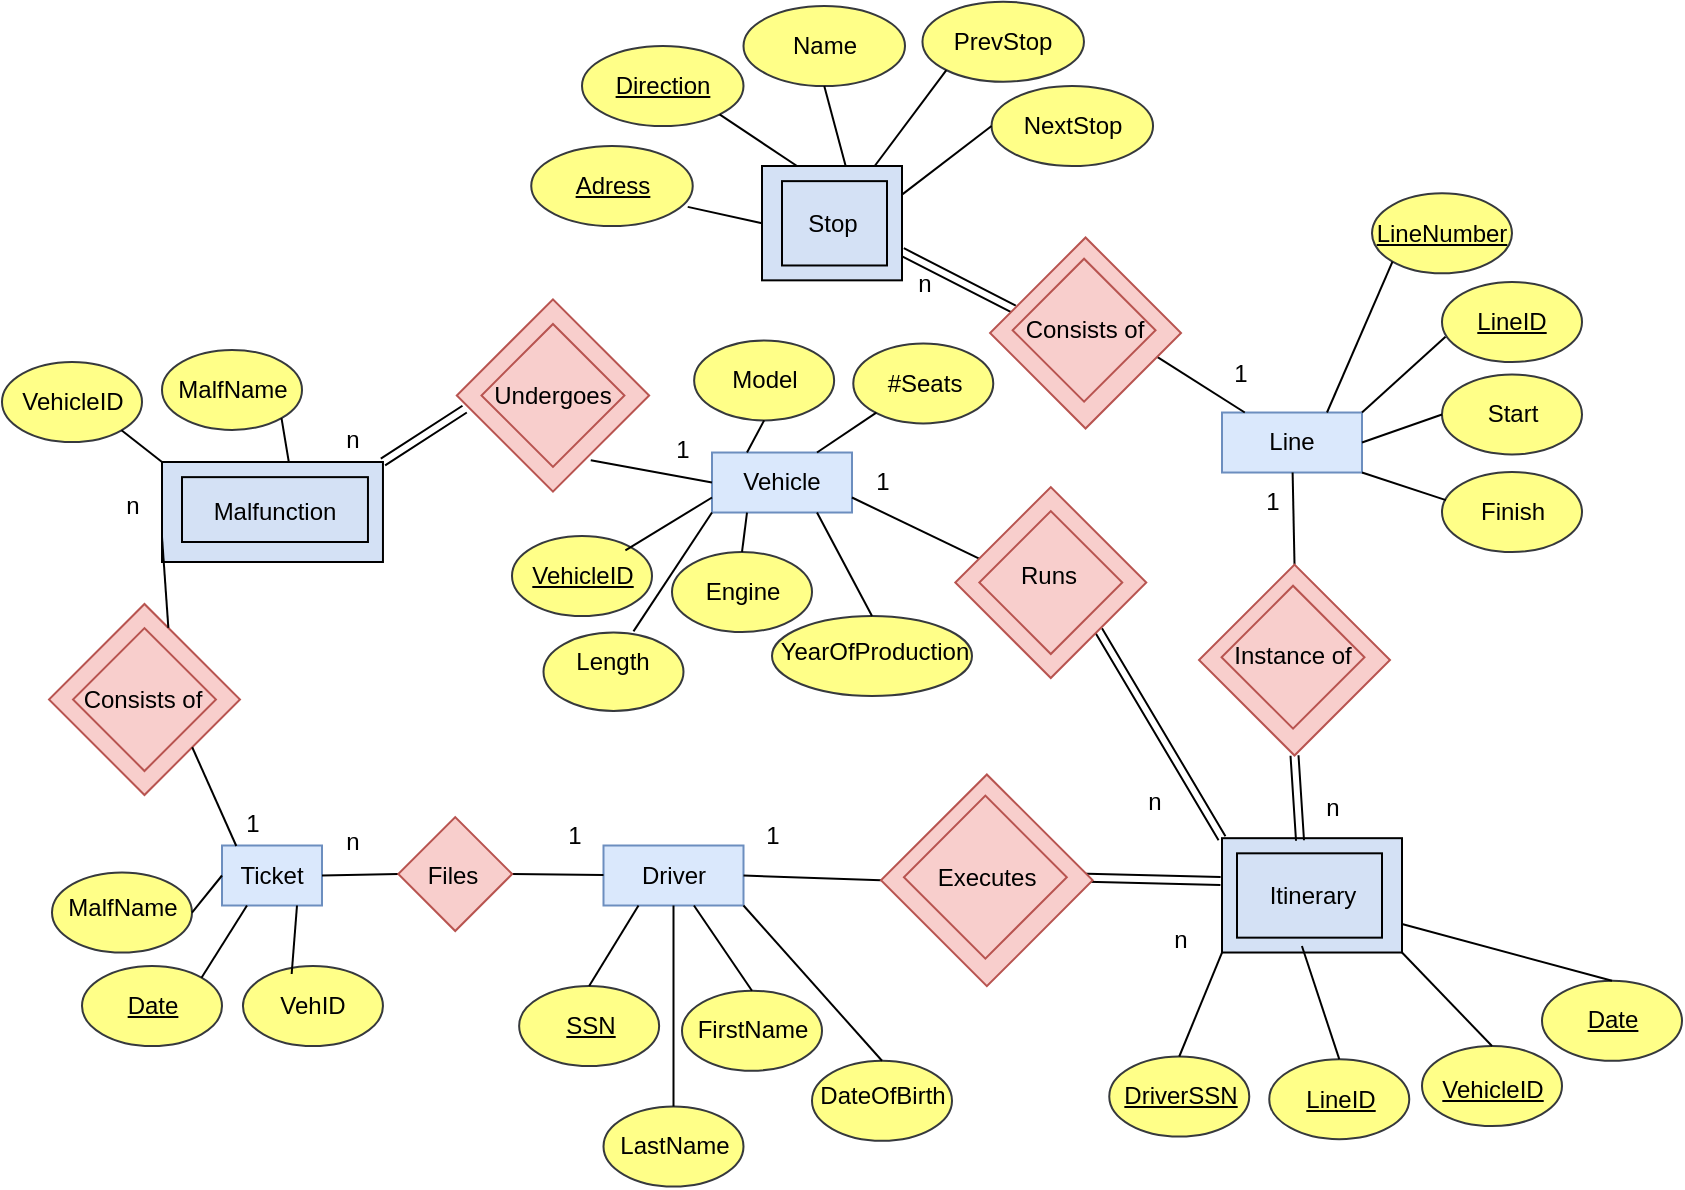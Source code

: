 <mxfile version="20.5.1" type="github">
  <diagram name="Page-1" id="74e2e168-ea6b-b213-b513-2b3c1d86103e">
    <mxGraphModel dx="1093" dy="521" grid="1" gridSize="10" guides="1" tooltips="1" connect="1" arrows="1" fold="1" page="1" pageScale="1" pageWidth="1600" pageHeight="1200" background="#ffffff" math="0" shadow="0">
      <root>
        <mxCell id="0" />
        <mxCell id="1" parent="0" />
        <mxCell id="0TpY3zneYbciwW2qCHmm-88" value="" style="rounded=0;whiteSpace=wrap;html=1;fillColor=#D4E1F5;" vertex="1" parent="1">
          <mxGeometry x="900" y="516.09" width="90" height="57.17" as="geometry" />
        </mxCell>
        <mxCell id="RQqygvgA-cGsSz0pc4jh-1" value="&lt;div&gt;Vehicle&lt;/div&gt;" style="rounded=0;whiteSpace=wrap;html=1;fillColor=#dae8fc;strokeColor=#6c8ebf;" parent="1" vertex="1">
          <mxGeometry x="645" y="323.26" width="70" height="30" as="geometry" />
        </mxCell>
        <mxCell id="RQqygvgA-cGsSz0pc4jh-5" value="&lt;div&gt;Driver&lt;/div&gt;" style="rounded=0;whiteSpace=wrap;html=1;fillColor=#dae8fc;strokeColor=#6c8ebf;" parent="1" vertex="1">
          <mxGeometry x="590.75" y="519.75" width="70" height="30" as="geometry" />
        </mxCell>
        <mxCell id="RQqygvgA-cGsSz0pc4jh-11" value="&lt;div&gt;Line&lt;/div&gt;" style="rounded=0;whiteSpace=wrap;html=1;fillColor=#dae8fc;strokeColor=#6c8ebf;" parent="1" vertex="1">
          <mxGeometry x="900" y="303.26" width="70" height="30" as="geometry" />
        </mxCell>
        <mxCell id="RQqygvgA-cGsSz0pc4jh-14" value="&lt;div&gt;Ticket&lt;/div&gt;" style="rounded=0;whiteSpace=wrap;html=1;fillColor=#dae8fc;strokeColor=#6c8ebf;" parent="1" vertex="1">
          <mxGeometry x="400" y="519.75" width="50" height="30" as="geometry" />
        </mxCell>
        <mxCell id="0TpY3zneYbciwW2qCHmm-1" value="" style="endArrow=none;html=1;rounded=0;exitX=0;exitY=0;exitDx=0;exitDy=0;" edge="1" parent="1" source="0TpY3zneYbciwW2qCHmm-132" target="RQqygvgA-cGsSz0pc4jh-11">
          <mxGeometry width="50" height="50" relative="1" as="geometry">
            <mxPoint x="938" y="373.26" as="sourcePoint" />
            <mxPoint x="944.545" y="483.26" as="targetPoint" />
          </mxGeometry>
        </mxCell>
        <mxCell id="0TpY3zneYbciwW2qCHmm-2" value="" style="shape=link;html=1;rounded=0;entryX=1;entryY=1;entryDx=0;entryDy=0;width=-4;exitX=-0.033;exitY=1.039;exitDx=0;exitDy=0;exitPerimeter=0;" edge="1" parent="1" source="0TpY3zneYbciwW2qCHmm-4" target="0TpY3zneYbciwW2qCHmm-132">
          <mxGeometry width="100" relative="1" as="geometry">
            <mxPoint x="938" y="513.26" as="sourcePoint" />
            <mxPoint x="938.16" y="470.923" as="targetPoint" />
          </mxGeometry>
        </mxCell>
        <mxCell id="0TpY3zneYbciwW2qCHmm-3" value="1" style="text;html=1;align=center;verticalAlign=middle;resizable=0;points=[];autosize=1;strokeColor=none;fillColor=none;" vertex="1" parent="1">
          <mxGeometry x="910" y="333.26" width="30" height="30" as="geometry" />
        </mxCell>
        <mxCell id="0TpY3zneYbciwW2qCHmm-4" value="n" style="text;html=1;align=center;verticalAlign=middle;resizable=0;points=[];autosize=1;strokeColor=none;fillColor=none;" vertex="1" parent="1">
          <mxGeometry x="940" y="486.09" width="30" height="30" as="geometry" />
        </mxCell>
        <mxCell id="0TpY3zneYbciwW2qCHmm-10" value="" style="endArrow=none;html=1;rounded=0;exitX=1;exitY=0.5;exitDx=0;exitDy=0;entryX=0;entryY=1;entryDx=0;entryDy=0;" edge="1" parent="1" source="RQqygvgA-cGsSz0pc4jh-5" target="0TpY3zneYbciwW2qCHmm-86">
          <mxGeometry width="50" height="50" relative="1" as="geometry">
            <mxPoint x="850" y="403.26" as="sourcePoint" />
            <mxPoint x="705.407" y="538.49" as="targetPoint" />
          </mxGeometry>
        </mxCell>
        <mxCell id="0TpY3zneYbciwW2qCHmm-11" value="" style="shape=link;html=1;rounded=0;exitX=1;exitY=0;exitDx=0;exitDy=0;entryX=-0.008;entryY=0.374;entryDx=0;entryDy=0;entryPerimeter=0;" edge="1" parent="1" source="0TpY3zneYbciwW2qCHmm-85" target="0TpY3zneYbciwW2qCHmm-88">
          <mxGeometry width="100" relative="1" as="geometry">
            <mxPoint x="805.873" y="538.83" as="sourcePoint" />
            <mxPoint x="892.624" y="537.895" as="targetPoint" />
          </mxGeometry>
        </mxCell>
        <mxCell id="0TpY3zneYbciwW2qCHmm-12" value="1" style="text;html=1;align=center;verticalAlign=middle;resizable=0;points=[];autosize=1;strokeColor=none;fillColor=none;" vertex="1" parent="1">
          <mxGeometry x="660" y="499.75" width="30" height="30" as="geometry" />
        </mxCell>
        <mxCell id="0TpY3zneYbciwW2qCHmm-13" value="n" style="text;html=1;align=center;verticalAlign=middle;resizable=0;points=[];autosize=1;strokeColor=none;fillColor=none;" vertex="1" parent="1">
          <mxGeometry x="863.63" y="552.12" width="30" height="30" as="geometry" />
        </mxCell>
        <mxCell id="0TpY3zneYbciwW2qCHmm-15" value="" style="endArrow=none;html=1;rounded=0;entryX=1;entryY=0.75;entryDx=0;entryDy=0;exitX=0;exitY=0.75;exitDx=0;exitDy=0;" edge="1" parent="1" source="0TpY3zneYbciwW2qCHmm-135" target="RQqygvgA-cGsSz0pc4jh-1">
          <mxGeometry width="50" height="50" relative="1" as="geometry">
            <mxPoint x="770.439" y="383.459" as="sourcePoint" />
            <mxPoint x="934.545" y="483.26" as="targetPoint" />
          </mxGeometry>
        </mxCell>
        <mxCell id="0TpY3zneYbciwW2qCHmm-16" value="" style="shape=link;html=1;rounded=0;exitX=1;exitY=0.5;exitDx=0;exitDy=0;entryX=0;entryY=0;entryDx=0;entryDy=0;" edge="1" parent="1" source="0TpY3zneYbciwW2qCHmm-135" target="0TpY3zneYbciwW2qCHmm-88">
          <mxGeometry width="100" relative="1" as="geometry">
            <mxPoint x="833.357" y="421.345" as="sourcePoint" />
            <mxPoint x="894.36" y="514.41" as="targetPoint" />
          </mxGeometry>
        </mxCell>
        <mxCell id="0TpY3zneYbciwW2qCHmm-18" value="1" style="text;html=1;align=center;verticalAlign=middle;resizable=0;points=[];autosize=1;strokeColor=none;fillColor=none;" vertex="1" parent="1">
          <mxGeometry x="715" y="323.26" width="30" height="30" as="geometry" />
        </mxCell>
        <mxCell id="0TpY3zneYbciwW2qCHmm-19" value="n" style="text;html=1;align=center;verticalAlign=middle;resizable=0;points=[];autosize=1;strokeColor=none;fillColor=none;" vertex="1" parent="1">
          <mxGeometry x="851.27" y="483.26" width="30" height="30" as="geometry" />
        </mxCell>
        <mxCell id="0TpY3zneYbciwW2qCHmm-38" value="" style="endArrow=none;html=1;rounded=0;exitX=1;exitY=0.25;exitDx=0;exitDy=0;" edge="1" parent="1" source="0TpY3zneYbciwW2qCHmm-138" target="RQqygvgA-cGsSz0pc4jh-11">
          <mxGeometry width="50" height="50" relative="1" as="geometry">
            <mxPoint x="883.99" y="279.63" as="sourcePoint" />
            <mxPoint x="934.545" y="403.26" as="targetPoint" />
          </mxGeometry>
        </mxCell>
        <mxCell id="0TpY3zneYbciwW2qCHmm-39" value="" style="shape=link;html=1;rounded=0;exitX=1;exitY=0.75;exitDx=0;exitDy=0;entryX=0;entryY=0.75;entryDx=0;entryDy=0;" edge="1" parent="1" source="0TpY3zneYbciwW2qCHmm-100" target="0TpY3zneYbciwW2qCHmm-138">
          <mxGeometry width="100" relative="1" as="geometry">
            <mxPoint x="760" y="234.163" as="sourcePoint" />
            <mxPoint x="803.99" y="246.63" as="targetPoint" />
          </mxGeometry>
        </mxCell>
        <mxCell id="0TpY3zneYbciwW2qCHmm-47" value="" style="endArrow=none;html=1;rounded=0;exitX=0;exitY=0.5;exitDx=0;exitDy=0;entryX=1.033;entryY=0.64;entryDx=0;entryDy=0;entryPerimeter=0;" edge="1" parent="1" source="RQqygvgA-cGsSz0pc4jh-1" target="0TpY3zneYbciwW2qCHmm-143">
          <mxGeometry width="50" height="50" relative="1" as="geometry">
            <mxPoint x="810" y="353.26" as="sourcePoint" />
            <mxPoint x="608.943" y="311.573" as="targetPoint" />
          </mxGeometry>
        </mxCell>
        <mxCell id="0TpY3zneYbciwW2qCHmm-48" value="1" style="text;html=1;align=center;verticalAlign=middle;resizable=0;points=[];autosize=1;strokeColor=none;fillColor=none;" vertex="1" parent="1">
          <mxGeometry x="615" y="307.2" width="30" height="30" as="geometry" />
        </mxCell>
        <mxCell id="0TpY3zneYbciwW2qCHmm-49" value="" style="shape=link;html=1;rounded=0;exitX=1;exitY=0;exitDx=0;exitDy=0;entryX=-0.052;entryY=0.728;entryDx=0;entryDy=0;entryPerimeter=0;" edge="1" parent="1" source="0TpY3zneYbciwW2qCHmm-91" target="0TpY3zneYbciwW2qCHmm-146">
          <mxGeometry width="100" relative="1" as="geometry">
            <mxPoint x="516.975" y="371.281" as="sourcePoint" />
            <mxPoint x="557.999" y="318.286" as="targetPoint" />
          </mxGeometry>
        </mxCell>
        <mxCell id="0TpY3zneYbciwW2qCHmm-50" value="n" style="text;html=1;align=center;verticalAlign=middle;resizable=0;points=[];autosize=1;strokeColor=none;fillColor=none;" vertex="1" parent="1">
          <mxGeometry x="450.48" y="301.94" width="30" height="30" as="geometry" />
        </mxCell>
        <mxCell id="0TpY3zneYbciwW2qCHmm-51" value="n" style="text;html=1;align=center;verticalAlign=middle;resizable=0;points=[];autosize=1;strokeColor=none;fillColor=none;" vertex="1" parent="1">
          <mxGeometry x="735.64" y="223.65" width="30" height="30" as="geometry" />
        </mxCell>
        <mxCell id="0TpY3zneYbciwW2qCHmm-54" value="1" style="text;html=1;align=center;verticalAlign=middle;resizable=0;points=[];autosize=1;strokeColor=none;fillColor=none;" vertex="1" parent="1">
          <mxGeometry x="893.63" y="268.72" width="30" height="30" as="geometry" />
        </mxCell>
        <mxCell id="0TpY3zneYbciwW2qCHmm-59" value="" style="endArrow=none;html=1;rounded=0;exitX=1;exitY=0;exitDx=0;exitDy=0;" edge="1" parent="1" source="0TpY3zneYbciwW2qCHmm-83" target="RQqygvgA-cGsSz0pc4jh-5">
          <mxGeometry width="50" height="50" relative="1" as="geometry">
            <mxPoint x="543" y="532.26" as="sourcePoint" />
            <mxPoint x="794.545" y="503.26" as="targetPoint" />
          </mxGeometry>
        </mxCell>
        <mxCell id="0TpY3zneYbciwW2qCHmm-60" value="" style="endArrow=none;html=1;rounded=0;exitX=1;exitY=0.5;exitDx=0;exitDy=0;entryX=0;entryY=1;entryDx=0;entryDy=0;" edge="1" parent="1" source="RQqygvgA-cGsSz0pc4jh-14" target="0TpY3zneYbciwW2qCHmm-83">
          <mxGeometry width="50" height="50" relative="1" as="geometry">
            <mxPoint x="500" y="593.26" as="sourcePoint" />
            <mxPoint x="500.455" y="539.706" as="targetPoint" />
          </mxGeometry>
        </mxCell>
        <mxCell id="0TpY3zneYbciwW2qCHmm-61" value="1" style="text;html=1;align=center;verticalAlign=middle;resizable=0;points=[];autosize=1;strokeColor=none;fillColor=none;" vertex="1" parent="1">
          <mxGeometry x="560.75" y="499.75" width="30" height="30" as="geometry" />
        </mxCell>
        <mxCell id="0TpY3zneYbciwW2qCHmm-62" value="n" style="text;html=1;align=center;verticalAlign=middle;resizable=0;points=[];autosize=1;strokeColor=none;fillColor=none;" vertex="1" parent="1">
          <mxGeometry x="450.0" y="503.26" width="30" height="30" as="geometry" />
        </mxCell>
        <mxCell id="0TpY3zneYbciwW2qCHmm-83" value="" style="whiteSpace=wrap;html=1;aspect=fixed;fillColor=#f8cecc;rotation=45;strokeColor=#b85450;" vertex="1" parent="1">
          <mxGeometry x="496.49" y="513.92" width="40.25" height="40.25" as="geometry" />
        </mxCell>
        <mxCell id="0TpY3zneYbciwW2qCHmm-58" value="Files" style="text;html=1;align=center;verticalAlign=middle;resizable=0;points=[];autosize=1;strokeColor=none;fillColor=none;" vertex="1" parent="1">
          <mxGeometry x="490.22" y="519.75" width="50" height="30" as="geometry" />
        </mxCell>
        <mxCell id="0TpY3zneYbciwW2qCHmm-86" value="" style="whiteSpace=wrap;html=1;aspect=fixed;rotation=45;fillColor=#f8cecc;strokeColor=#b85450;" vertex="1" parent="1">
          <mxGeometry x="745.0" y="499.75" width="74.85" height="74.85" as="geometry" />
        </mxCell>
        <mxCell id="0TpY3zneYbciwW2qCHmm-85" value="" style="whiteSpace=wrap;html=1;aspect=fixed;fillColor=#f8cecc;rotation=45;strokeColor=#b85450;" vertex="1" parent="1">
          <mxGeometry x="752.89" y="506.78" width="57.59" height="57.59" as="geometry" />
        </mxCell>
        <mxCell id="0TpY3zneYbciwW2qCHmm-87" value="" style="rounded=0;whiteSpace=wrap;html=1;fillColor=#D4E1F5;" vertex="1" parent="1">
          <mxGeometry x="907.5" y="523.66" width="72.5" height="42.17" as="geometry" />
        </mxCell>
        <mxCell id="0TpY3zneYbciwW2qCHmm-90" value="Itinerary" style="text;html=1;align=center;verticalAlign=middle;resizable=0;points=[];autosize=1;strokeColor=none;fillColor=none;" vertex="1" parent="1">
          <mxGeometry x="915" y="529.68" width="60" height="30" as="geometry" />
        </mxCell>
        <mxCell id="0TpY3zneYbciwW2qCHmm-91" value="" style="rounded=0;whiteSpace=wrap;html=1;fillColor=#D4E1F5;" vertex="1" parent="1">
          <mxGeometry x="370" y="328" width="110.48" height="50" as="geometry" />
        </mxCell>
        <mxCell id="0TpY3zneYbciwW2qCHmm-93" value="" style="rounded=0;whiteSpace=wrap;html=1;fillColor=#D4E1F5;" vertex="1" parent="1">
          <mxGeometry x="380" y="335.57" width="92.98" height="32.43" as="geometry" />
        </mxCell>
        <mxCell id="0TpY3zneYbciwW2qCHmm-95" value="Malfunction" style="text;html=1;align=center;verticalAlign=middle;resizable=0;points=[];autosize=1;strokeColor=none;fillColor=none;" vertex="1" parent="1">
          <mxGeometry x="386.49" y="338" width="80" height="30" as="geometry" />
        </mxCell>
        <mxCell id="0TpY3zneYbciwW2qCHmm-100" value="" style="rounded=0;whiteSpace=wrap;html=1;fillColor=#D4E1F5;" vertex="1" parent="1">
          <mxGeometry x="670" y="180" width="70" height="57.17" as="geometry" />
        </mxCell>
        <mxCell id="0TpY3zneYbciwW2qCHmm-101" value="" style="rounded=0;whiteSpace=wrap;html=1;fillColor=#D4E1F5;" vertex="1" parent="1">
          <mxGeometry x="680" y="187.57" width="52.5" height="42.17" as="geometry" />
        </mxCell>
        <mxCell id="0TpY3zneYbciwW2qCHmm-103" value="Stop" style="text;html=1;align=center;verticalAlign=middle;resizable=0;points=[];autosize=1;strokeColor=none;fillColor=none;" vertex="1" parent="1">
          <mxGeometry x="680" y="193.65" width="50" height="30" as="geometry" />
        </mxCell>
        <mxCell id="0TpY3zneYbciwW2qCHmm-105" value="Executes" style="text;html=1;align=center;verticalAlign=middle;resizable=0;points=[];autosize=1;strokeColor=none;fillColor=none;" vertex="1" parent="1">
          <mxGeometry x="747.42" y="520.57" width="70" height="30" as="geometry" />
        </mxCell>
        <mxCell id="0TpY3zneYbciwW2qCHmm-132" value="" style="whiteSpace=wrap;html=1;aspect=fixed;rotation=45;fillColor=#f8cecc;strokeColor=#b85450;" vertex="1" parent="1">
          <mxGeometry x="902.5" y="393.26" width="67.51" height="67.51" as="geometry" />
        </mxCell>
        <mxCell id="0TpY3zneYbciwW2qCHmm-133" value="" style="whiteSpace=wrap;html=1;aspect=fixed;fillColor=#f8cecc;rotation=45;strokeColor=#b85450;" vertex="1" parent="1">
          <mxGeometry x="910.25" y="400.35" width="50.53" height="50.53" as="geometry" />
        </mxCell>
        <mxCell id="0TpY3zneYbciwW2qCHmm-134" value="Instance of" style="text;html=1;align=center;verticalAlign=middle;resizable=0;points=[];autosize=1;strokeColor=none;fillColor=none;" vertex="1" parent="1">
          <mxGeometry x="895" y="410.43" width="80" height="30" as="geometry" />
        </mxCell>
        <mxCell id="0TpY3zneYbciwW2qCHmm-135" value="" style="whiteSpace=wrap;html=1;aspect=fixed;rotation=45;fillColor=#f8cecc;strokeColor=#b85450;" vertex="1" parent="1">
          <mxGeometry x="780.64" y="354.51" width="67.51" height="67.51" as="geometry" />
        </mxCell>
        <mxCell id="0TpY3zneYbciwW2qCHmm-136" value="" style="whiteSpace=wrap;html=1;aspect=fixed;fillColor=#f8cecc;rotation=45;strokeColor=#b85450;" vertex="1" parent="1">
          <mxGeometry x="789.13" y="363.0" width="50.53" height="50.53" as="geometry" />
        </mxCell>
        <mxCell id="0TpY3zneYbciwW2qCHmm-137" value="Runs" style="text;html=1;align=center;verticalAlign=middle;resizable=0;points=[];autosize=1;strokeColor=none;fillColor=none;" vertex="1" parent="1">
          <mxGeometry x="788.15" y="370.31" width="50" height="30" as="geometry" />
        </mxCell>
        <mxCell id="0TpY3zneYbciwW2qCHmm-138" value="" style="whiteSpace=wrap;html=1;aspect=fixed;rotation=45;fillColor=#f8cecc;strokeColor=#b85450;" vertex="1" parent="1">
          <mxGeometry x="798.02" y="229.74" width="67.51" height="67.51" as="geometry" />
        </mxCell>
        <mxCell id="0TpY3zneYbciwW2qCHmm-139" value="" style="whiteSpace=wrap;html=1;aspect=fixed;fillColor=#f8cecc;rotation=45;strokeColor=#b85450;" vertex="1" parent="1">
          <mxGeometry x="805.77" y="236.83" width="50.53" height="50.53" as="geometry" />
        </mxCell>
        <mxCell id="0TpY3zneYbciwW2qCHmm-142" value="Consists of" style="text;html=1;align=center;verticalAlign=middle;resizable=0;points=[];autosize=1;strokeColor=none;fillColor=none;" vertex="1" parent="1">
          <mxGeometry x="791.04" y="247.09" width="80" height="30" as="geometry" />
        </mxCell>
        <mxCell id="0TpY3zneYbciwW2qCHmm-143" value="" style="whiteSpace=wrap;html=1;aspect=fixed;rotation=45;fillColor=#f8cecc;strokeColor=#b85450;" vertex="1" parent="1">
          <mxGeometry x="531.49" y="260.73" width="67.99" height="67.99" as="geometry" />
        </mxCell>
        <mxCell id="0TpY3zneYbciwW2qCHmm-144" value="" style="whiteSpace=wrap;html=1;aspect=fixed;fillColor=#f8cecc;rotation=45;strokeColor=#b85450;" vertex="1" parent="1">
          <mxGeometry x="540.22" y="269.46" width="50.53" height="50.53" as="geometry" />
        </mxCell>
        <mxCell id="0TpY3zneYbciwW2qCHmm-146" value="Undergoes" style="text;html=1;align=center;verticalAlign=middle;resizable=0;points=[];autosize=1;strokeColor=none;fillColor=none;" vertex="1" parent="1">
          <mxGeometry x="525.48" y="279.73" width="80" height="30" as="geometry" />
        </mxCell>
        <mxCell id="0TpY3zneYbciwW2qCHmm-149" value="" style="ellipse;whiteSpace=wrap;html=1;fillColor=#ffff88;strokeColor=#36393d;" vertex="1" parent="1">
          <mxGeometry x="330" y="580" width="70" height="40" as="geometry" />
        </mxCell>
        <mxCell id="0TpY3zneYbciwW2qCHmm-150" value="&lt;u&gt;Date&lt;/u&gt;" style="text;html=1;align=center;verticalAlign=middle;resizable=0;points=[];autosize=1;strokeColor=none;fillColor=none;" vertex="1" parent="1">
          <mxGeometry x="340" y="585" width="50" height="30" as="geometry" />
        </mxCell>
        <mxCell id="0TpY3zneYbciwW2qCHmm-153" value="" style="endArrow=none;html=1;rounded=0;exitX=1;exitY=0;exitDx=0;exitDy=0;entryX=0.25;entryY=1;entryDx=0;entryDy=0;" edge="1" parent="1" source="0TpY3zneYbciwW2qCHmm-149" target="RQqygvgA-cGsSz0pc4jh-14">
          <mxGeometry width="50" height="50" relative="1" as="geometry">
            <mxPoint x="450" y="535.58" as="sourcePoint" />
            <mxPoint x="400" y="560" as="targetPoint" />
          </mxGeometry>
        </mxCell>
        <mxCell id="0TpY3zneYbciwW2qCHmm-154" value="" style="whiteSpace=wrap;html=1;aspect=fixed;rotation=45;fillColor=#f8cecc;strokeColor=#b85450;" vertex="1" parent="1">
          <mxGeometry x="327.49" y="413" width="67.51" height="67.51" as="geometry" />
        </mxCell>
        <mxCell id="0TpY3zneYbciwW2qCHmm-155" value="" style="whiteSpace=wrap;html=1;aspect=fixed;fillColor=#f8cecc;rotation=45;strokeColor=#b85450;" vertex="1" parent="1">
          <mxGeometry x="335.98" y="421.49" width="50.53" height="50.53" as="geometry" />
        </mxCell>
        <mxCell id="0TpY3zneYbciwW2qCHmm-156" value="Consists of" style="text;html=1;align=center;verticalAlign=middle;resizable=0;points=[];autosize=1;strokeColor=none;fillColor=none;" vertex="1" parent="1">
          <mxGeometry x="320" y="431.75" width="80" height="30" as="geometry" />
        </mxCell>
        <mxCell id="0TpY3zneYbciwW2qCHmm-158" value="" style="endArrow=none;html=1;rounded=0;entryX=0;entryY=0.75;entryDx=0;entryDy=0;exitX=0.25;exitY=0;exitDx=0;exitDy=0;" edge="1" parent="1" source="0TpY3zneYbciwW2qCHmm-154" target="0TpY3zneYbciwW2qCHmm-91">
          <mxGeometry width="50" height="50" relative="1" as="geometry">
            <mxPoint x="316.568" y="380.781" as="sourcePoint" />
            <mxPoint x="569.065" y="468.53" as="targetPoint" />
          </mxGeometry>
        </mxCell>
        <mxCell id="0TpY3zneYbciwW2qCHmm-159" value="" style="endArrow=none;html=1;rounded=0;exitX=1;exitY=0.5;exitDx=0;exitDy=0;entryX=0.143;entryY=0.008;entryDx=0;entryDy=0;entryPerimeter=0;" edge="1" parent="1" source="0TpY3zneYbciwW2qCHmm-154" target="RQqygvgA-cGsSz0pc4jh-14">
          <mxGeometry width="50" height="50" relative="1" as="geometry">
            <mxPoint x="510" y="440" as="sourcePoint" />
            <mxPoint x="604.545" y="520" as="targetPoint" />
          </mxGeometry>
        </mxCell>
        <mxCell id="0TpY3zneYbciwW2qCHmm-160" value="1" style="text;html=1;align=center;verticalAlign=middle;resizable=0;points=[];autosize=1;strokeColor=none;fillColor=none;" vertex="1" parent="1">
          <mxGeometry x="400" y="493.66" width="30" height="30" as="geometry" />
        </mxCell>
        <mxCell id="0TpY3zneYbciwW2qCHmm-161" value="n" style="text;html=1;align=center;verticalAlign=middle;resizable=0;points=[];autosize=1;strokeColor=none;fillColor=none;" vertex="1" parent="1">
          <mxGeometry x="340" y="335.09" width="30" height="30" as="geometry" />
        </mxCell>
        <mxCell id="0TpY3zneYbciwW2qCHmm-165" value="" style="ellipse;whiteSpace=wrap;html=1;fillColor=#ffff88;strokeColor=#36393d;" vertex="1" parent="1">
          <mxGeometry x="410.48" y="580" width="70" height="40" as="geometry" />
        </mxCell>
        <mxCell id="0TpY3zneYbciwW2qCHmm-166" value="VehID" style="text;html=1;align=center;verticalAlign=middle;resizable=0;points=[];autosize=1;strokeColor=none;fillColor=none;" vertex="1" parent="1">
          <mxGeometry x="420.48" y="585" width="50" height="30" as="geometry" />
        </mxCell>
        <mxCell id="0TpY3zneYbciwW2qCHmm-167" value="" style="endArrow=none;html=1;rounded=0;exitX=0.287;exitY=-0.033;exitDx=0;exitDy=0;entryX=0.75;entryY=1;entryDx=0;entryDy=0;exitPerimeter=0;" edge="1" parent="1" source="0TpY3zneYbciwW2qCHmm-166" target="RQqygvgA-cGsSz0pc4jh-14">
          <mxGeometry width="50" height="50" relative="1" as="geometry">
            <mxPoint x="560" y="557.3" as="sourcePoint" />
            <mxPoint x="460" y="571.47" as="targetPoint" />
          </mxGeometry>
        </mxCell>
        <mxCell id="0TpY3zneYbciwW2qCHmm-168" value="" style="ellipse;whiteSpace=wrap;html=1;fillColor=#ffff88;strokeColor=#36393d;" vertex="1" parent="1">
          <mxGeometry x="315" y="533.26" width="70" height="40" as="geometry" />
        </mxCell>
        <mxCell id="0TpY3zneYbciwW2qCHmm-170" value="" style="endArrow=none;html=1;rounded=0;entryX=0;entryY=0.5;entryDx=0;entryDy=0;startArrow=none;exitX=1;exitY=0.5;exitDx=0;exitDy=0;" edge="1" parent="1" source="0TpY3zneYbciwW2qCHmm-168" target="RQqygvgA-cGsSz0pc4jh-14">
          <mxGeometry width="50" height="50" relative="1" as="geometry">
            <mxPoint x="210" y="450" as="sourcePoint" />
            <mxPoint x="275" y="516.09" as="targetPoint" />
          </mxGeometry>
        </mxCell>
        <mxCell id="0TpY3zneYbciwW2qCHmm-174" value="" style="ellipse;whiteSpace=wrap;html=1;fillColor=#ffff88;strokeColor=#36393d;" vertex="1" parent="1">
          <mxGeometry x="290" y="278" width="70" height="40" as="geometry" />
        </mxCell>
        <mxCell id="0TpY3zneYbciwW2qCHmm-175" value="VehicleID" style="text;html=1;align=center;verticalAlign=middle;resizable=0;points=[];autosize=1;strokeColor=none;fillColor=none;" vertex="1" parent="1">
          <mxGeometry x="290" y="283" width="70" height="30" as="geometry" />
        </mxCell>
        <mxCell id="0TpY3zneYbciwW2qCHmm-176" value="" style="endArrow=none;html=1;rounded=0;entryX=0;entryY=0;entryDx=0;entryDy=0;exitX=1;exitY=1;exitDx=0;exitDy=0;" edge="1" parent="1" source="0TpY3zneYbciwW2qCHmm-174" target="0TpY3zneYbciwW2qCHmm-91">
          <mxGeometry width="50" height="50" relative="1" as="geometry">
            <mxPoint x="340" y="294.74" as="sourcePoint" />
            <mxPoint x="340" y="227.75" as="targetPoint" />
          </mxGeometry>
        </mxCell>
        <mxCell id="0TpY3zneYbciwW2qCHmm-177" value="" style="ellipse;whiteSpace=wrap;html=1;fillColor=#ffff88;strokeColor=#36393d;" vertex="1" parent="1">
          <mxGeometry x="370" y="271.94" width="70" height="40" as="geometry" />
        </mxCell>
        <mxCell id="0TpY3zneYbciwW2qCHmm-178" value="MalfName" style="text;html=1;align=center;verticalAlign=middle;resizable=0;points=[];autosize=1;strokeColor=none;fillColor=none;" vertex="1" parent="1">
          <mxGeometry x="365" y="276.94" width="80" height="30" as="geometry" />
        </mxCell>
        <mxCell id="0TpY3zneYbciwW2qCHmm-179" value="" style="endArrow=none;html=1;rounded=0;entryX=0.574;entryY=0.001;entryDx=0;entryDy=0;exitX=1;exitY=1;exitDx=0;exitDy=0;entryPerimeter=0;" edge="1" parent="1" source="0TpY3zneYbciwW2qCHmm-177" target="0TpY3zneYbciwW2qCHmm-91">
          <mxGeometry width="50" height="50" relative="1" as="geometry">
            <mxPoint x="420" y="288.68" as="sourcePoint" />
            <mxPoint x="450" y="321.94" as="targetPoint" />
          </mxGeometry>
        </mxCell>
        <mxCell id="0TpY3zneYbciwW2qCHmm-180" value="" style="ellipse;whiteSpace=wrap;html=1;fillColor=#ffff88;strokeColor=#36393d;" vertex="1" parent="1">
          <mxGeometry x="548.57" y="590" width="70" height="40" as="geometry" />
        </mxCell>
        <mxCell id="0TpY3zneYbciwW2qCHmm-181" value="&lt;u&gt;SSN&lt;/u&gt;" style="text;html=1;align=center;verticalAlign=middle;resizable=0;points=[];autosize=1;strokeColor=none;fillColor=none;" vertex="1" parent="1">
          <mxGeometry x="558.57" y="595" width="50" height="30" as="geometry" />
        </mxCell>
        <mxCell id="0TpY3zneYbciwW2qCHmm-182" value="" style="endArrow=none;html=1;rounded=0;entryX=0.25;entryY=1;entryDx=0;entryDy=0;exitX=0.5;exitY=0;exitDx=0;exitDy=0;" edge="1" parent="1" source="0TpY3zneYbciwW2qCHmm-180" target="RQqygvgA-cGsSz0pc4jh-5">
          <mxGeometry width="50" height="50" relative="1" as="geometry">
            <mxPoint x="584" y="570" as="sourcePoint" />
            <mxPoint x="628.57" y="640" as="targetPoint" />
          </mxGeometry>
        </mxCell>
        <mxCell id="0TpY3zneYbciwW2qCHmm-183" value="" style="ellipse;whiteSpace=wrap;html=1;fillColor=#ffff88;strokeColor=#36393d;" vertex="1" parent="1">
          <mxGeometry x="630" y="592.37" width="70" height="40" as="geometry" />
        </mxCell>
        <mxCell id="0TpY3zneYbciwW2qCHmm-184" value="FirstName" style="text;html=1;align=center;verticalAlign=middle;resizable=0;points=[];autosize=1;strokeColor=none;fillColor=none;" vertex="1" parent="1">
          <mxGeometry x="625" y="597.37" width="80" height="30" as="geometry" />
        </mxCell>
        <mxCell id="0TpY3zneYbciwW2qCHmm-185" value="" style="endArrow=none;html=1;rounded=0;exitX=0.5;exitY=0;exitDx=0;exitDy=0;" edge="1" parent="1" source="0TpY3zneYbciwW2qCHmm-183" target="RQqygvgA-cGsSz0pc4jh-5">
          <mxGeometry width="50" height="50" relative="1" as="geometry">
            <mxPoint x="665.43" y="572.37" as="sourcePoint" />
            <mxPoint x="689.68" y="552.12" as="targetPoint" />
          </mxGeometry>
        </mxCell>
        <mxCell id="0TpY3zneYbciwW2qCHmm-186" value="" style="ellipse;whiteSpace=wrap;html=1;fillColor=#ffff88;strokeColor=#36393d;" vertex="1" parent="1">
          <mxGeometry x="590.75" y="650.25" width="70" height="40" as="geometry" />
        </mxCell>
        <mxCell id="0TpY3zneYbciwW2qCHmm-187" value="LastName" style="text;html=1;align=center;verticalAlign=middle;resizable=0;points=[];autosize=1;strokeColor=none;fillColor=none;" vertex="1" parent="1">
          <mxGeometry x="585.75" y="655.25" width="80" height="30" as="geometry" />
        </mxCell>
        <mxCell id="0TpY3zneYbciwW2qCHmm-188" value="" style="endArrow=none;html=1;rounded=0;entryX=0.5;entryY=1;entryDx=0;entryDy=0;exitX=0.5;exitY=0;exitDx=0;exitDy=0;" edge="1" parent="1" source="0TpY3zneYbciwW2qCHmm-186" target="RQqygvgA-cGsSz0pc4jh-5">
          <mxGeometry width="50" height="50" relative="1" as="geometry">
            <mxPoint x="610.43" y="630.25" as="sourcePoint" />
            <mxPoint x="634.68" y="610.0" as="targetPoint" />
          </mxGeometry>
        </mxCell>
        <mxCell id="0TpY3zneYbciwW2qCHmm-190" value="" style="ellipse;whiteSpace=wrap;html=1;fillColor=#ffff88;strokeColor=#36393d;" vertex="1" parent="1">
          <mxGeometry x="695" y="627.37" width="70" height="40" as="geometry" />
        </mxCell>
        <mxCell id="0TpY3zneYbciwW2qCHmm-191" value="DateOfBirth" style="text;html=1;align=center;verticalAlign=middle;resizable=0;points=[];autosize=1;strokeColor=none;fillColor=none;" vertex="1" parent="1">
          <mxGeometry x="685" y="630" width="90" height="30" as="geometry" />
        </mxCell>
        <mxCell id="0TpY3zneYbciwW2qCHmm-192" value="" style="endArrow=none;html=1;rounded=0;entryX=1;entryY=1;entryDx=0;entryDy=0;exitX=0.5;exitY=0;exitDx=0;exitDy=0;" edge="1" parent="1" source="0TpY3zneYbciwW2qCHmm-190" target="RQqygvgA-cGsSz0pc4jh-5">
          <mxGeometry width="50" height="50" relative="1" as="geometry">
            <mxPoint x="715.43" y="640.25" as="sourcePoint" />
            <mxPoint x="739.68" y="620.0" as="targetPoint" />
          </mxGeometry>
        </mxCell>
        <mxCell id="0TpY3zneYbciwW2qCHmm-193" value="" style="ellipse;whiteSpace=wrap;html=1;fillColor=#ffff88;strokeColor=#36393d;" vertex="1" parent="1">
          <mxGeometry x="843.63" y="625.25" width="70" height="40" as="geometry" />
        </mxCell>
        <mxCell id="0TpY3zneYbciwW2qCHmm-194" value="&lt;u&gt;DriverSSN&lt;/u&gt;" style="text;html=1;align=center;verticalAlign=middle;resizable=0;points=[];autosize=1;strokeColor=none;fillColor=none;" vertex="1" parent="1">
          <mxGeometry x="838.63" y="630.25" width="80" height="30" as="geometry" />
        </mxCell>
        <mxCell id="0TpY3zneYbciwW2qCHmm-195" value="" style="endArrow=none;html=1;rounded=0;entryX=0;entryY=1;entryDx=0;entryDy=0;exitX=0.5;exitY=0;exitDx=0;exitDy=0;" edge="1" parent="1" source="0TpY3zneYbciwW2qCHmm-193" target="0TpY3zneYbciwW2qCHmm-88">
          <mxGeometry width="50" height="50" relative="1" as="geometry">
            <mxPoint x="879.06" y="605.25" as="sourcePoint" />
            <mxPoint x="903.31" y="585.0" as="targetPoint" />
          </mxGeometry>
        </mxCell>
        <mxCell id="0TpY3zneYbciwW2qCHmm-196" value="" style="ellipse;whiteSpace=wrap;html=1;fillColor=#ffff88;strokeColor=#36393d;" vertex="1" parent="1">
          <mxGeometry x="923.63" y="626.59" width="70" height="40" as="geometry" />
        </mxCell>
        <mxCell id="0TpY3zneYbciwW2qCHmm-197" value="&lt;u&gt;LineID&lt;/u&gt;" style="text;html=1;align=center;verticalAlign=middle;resizable=0;points=[];autosize=1;strokeColor=none;fillColor=none;" vertex="1" parent="1">
          <mxGeometry x="928.63" y="631.59" width="60" height="30" as="geometry" />
        </mxCell>
        <mxCell id="0TpY3zneYbciwW2qCHmm-198" value="" style="endArrow=none;html=1;rounded=0;exitX=0.5;exitY=0;exitDx=0;exitDy=0;entryX=0.444;entryY=0.943;entryDx=0;entryDy=0;entryPerimeter=0;" edge="1" parent="1" source="0TpY3zneYbciwW2qCHmm-196" target="0TpY3zneYbciwW2qCHmm-88">
          <mxGeometry width="50" height="50" relative="1" as="geometry">
            <mxPoint x="959.06" y="606.59" as="sourcePoint" />
            <mxPoint x="930" y="590" as="targetPoint" />
          </mxGeometry>
        </mxCell>
        <mxCell id="0TpY3zneYbciwW2qCHmm-201" value="" style="ellipse;whiteSpace=wrap;html=1;fillColor=#ffff88;strokeColor=#36393d;" vertex="1" parent="1">
          <mxGeometry x="1000.0" y="620" width="70" height="40" as="geometry" />
        </mxCell>
        <mxCell id="0TpY3zneYbciwW2qCHmm-202" value="&lt;u&gt;VehicleID&lt;/u&gt;" style="text;html=1;align=center;verticalAlign=middle;resizable=0;points=[];autosize=1;strokeColor=none;fillColor=none;" vertex="1" parent="1">
          <mxGeometry x="1000.0" y="626.59" width="70" height="30" as="geometry" />
        </mxCell>
        <mxCell id="0TpY3zneYbciwW2qCHmm-203" value="" style="endArrow=none;html=1;rounded=0;exitX=0.5;exitY=0;exitDx=0;exitDy=0;entryX=1;entryY=1;entryDx=0;entryDy=0;" edge="1" parent="1" source="0TpY3zneYbciwW2qCHmm-201" target="0TpY3zneYbciwW2qCHmm-88">
          <mxGeometry width="50" height="50" relative="1" as="geometry">
            <mxPoint x="1035.43" y="600" as="sourcePoint" />
            <mxPoint x="1016.37" y="563.411" as="targetPoint" />
          </mxGeometry>
        </mxCell>
        <mxCell id="0TpY3zneYbciwW2qCHmm-204" value="" style="ellipse;whiteSpace=wrap;html=1;fillColor=#ffff88;strokeColor=#36393d;" vertex="1" parent="1">
          <mxGeometry x="1060" y="587.37" width="70" height="40" as="geometry" />
        </mxCell>
        <mxCell id="0TpY3zneYbciwW2qCHmm-205" value="&lt;u&gt;Date&lt;/u&gt;" style="text;html=1;align=center;verticalAlign=middle;resizable=0;points=[];autosize=1;strokeColor=none;fillColor=none;" vertex="1" parent="1">
          <mxGeometry x="1070" y="592.37" width="50" height="30" as="geometry" />
        </mxCell>
        <mxCell id="0TpY3zneYbciwW2qCHmm-206" value="" style="endArrow=none;html=1;rounded=0;exitX=0.5;exitY=0;exitDx=0;exitDy=0;entryX=1;entryY=0.75;entryDx=0;entryDy=0;" edge="1" parent="1" source="0TpY3zneYbciwW2qCHmm-204" target="0TpY3zneYbciwW2qCHmm-88">
          <mxGeometry width="50" height="50" relative="1" as="geometry">
            <mxPoint x="1095.43" y="567.37" as="sourcePoint" />
            <mxPoint x="1076.37" y="530.781" as="targetPoint" />
          </mxGeometry>
        </mxCell>
        <mxCell id="0TpY3zneYbciwW2qCHmm-207" value="" style="ellipse;whiteSpace=wrap;html=1;fillColor=#ffff88;strokeColor=#36393d;" vertex="1" parent="1">
          <mxGeometry x="545.0" y="365.0" width="70" height="40" as="geometry" />
        </mxCell>
        <mxCell id="0TpY3zneYbciwW2qCHmm-208" value="&lt;u&gt;VehicleID&lt;/u&gt;" style="text;html=1;align=center;verticalAlign=middle;resizable=0;points=[];autosize=1;strokeColor=none;fillColor=none;" vertex="1" parent="1">
          <mxGeometry x="545.0" y="370.0" width="70" height="30" as="geometry" />
        </mxCell>
        <mxCell id="0TpY3zneYbciwW2qCHmm-209" value="" style="endArrow=none;html=1;rounded=0;exitX=0.81;exitY=0.072;exitDx=0;exitDy=0;entryX=0;entryY=0.75;entryDx=0;entryDy=0;exitPerimeter=0;" edge="1" parent="1" source="0TpY3zneYbciwW2qCHmm-208" target="RQqygvgA-cGsSz0pc4jh-1">
          <mxGeometry width="50" height="50" relative="1" as="geometry">
            <mxPoint x="584" y="353.26" as="sourcePoint" />
            <mxPoint x="635" y="323.68" as="targetPoint" />
          </mxGeometry>
        </mxCell>
        <mxCell id="0TpY3zneYbciwW2qCHmm-210" value="" style="ellipse;whiteSpace=wrap;html=1;fillColor=#ffff88;strokeColor=#36393d;" vertex="1" parent="1">
          <mxGeometry x="625" y="373.0" width="70" height="40" as="geometry" />
        </mxCell>
        <mxCell id="0TpY3zneYbciwW2qCHmm-211" value="Engine" style="text;html=1;align=center;verticalAlign=middle;resizable=0;points=[];autosize=1;strokeColor=none;fillColor=none;" vertex="1" parent="1">
          <mxGeometry x="630" y="378.0" width="60" height="30" as="geometry" />
        </mxCell>
        <mxCell id="0TpY3zneYbciwW2qCHmm-212" value="" style="endArrow=none;html=1;rounded=0;exitX=0.5;exitY=0;exitDx=0;exitDy=0;entryX=0.25;entryY=1;entryDx=0;entryDy=0;" edge="1" parent="1" source="0TpY3zneYbciwW2qCHmm-210" target="RQqygvgA-cGsSz0pc4jh-1">
          <mxGeometry width="50" height="50" relative="1" as="geometry">
            <mxPoint x="660.43" y="353.0" as="sourcePoint" />
            <mxPoint x="721.43" y="345.5" as="targetPoint" />
          </mxGeometry>
        </mxCell>
        <mxCell id="0TpY3zneYbciwW2qCHmm-213" value="" style="ellipse;whiteSpace=wrap;html=1;fillColor=#ffff88;strokeColor=#36393d;" vertex="1" parent="1">
          <mxGeometry x="675" y="405" width="100" height="40" as="geometry" />
        </mxCell>
        <mxCell id="0TpY3zneYbciwW2qCHmm-214" value="YearOfProduction" style="text;html=1;align=center;verticalAlign=middle;resizable=0;points=[];autosize=1;strokeColor=none;fillColor=none;" vertex="1" parent="1">
          <mxGeometry x="665.75" y="408.0" width="120" height="30" as="geometry" />
        </mxCell>
        <mxCell id="0TpY3zneYbciwW2qCHmm-215" value="" style="endArrow=none;html=1;rounded=0;exitX=0.5;exitY=0;exitDx=0;exitDy=0;entryX=0.75;entryY=1;entryDx=0;entryDy=0;" edge="1" parent="1" source="0TpY3zneYbciwW2qCHmm-213" target="RQqygvgA-cGsSz0pc4jh-1">
          <mxGeometry width="50" height="50" relative="1" as="geometry">
            <mxPoint x="720.43" y="383.19" as="sourcePoint" />
            <mxPoint x="781.43" y="375.69" as="targetPoint" />
          </mxGeometry>
        </mxCell>
        <mxCell id="0TpY3zneYbciwW2qCHmm-216" value="" style="ellipse;whiteSpace=wrap;html=1;fillColor=#ffff88;strokeColor=#36393d;" vertex="1" parent="1">
          <mxGeometry x="560.75" y="413.26" width="70" height="39.23" as="geometry" />
        </mxCell>
        <mxCell id="0TpY3zneYbciwW2qCHmm-217" value="Length" style="text;html=1;align=center;verticalAlign=middle;resizable=0;points=[];autosize=1;strokeColor=none;fillColor=none;" vertex="1" parent="1">
          <mxGeometry x="565.0" y="413.26" width="60" height="30" as="geometry" />
        </mxCell>
        <mxCell id="0TpY3zneYbciwW2qCHmm-218" value="" style="endArrow=none;html=1;rounded=0;exitX=0.679;exitY=-0.019;exitDx=0;exitDy=0;exitPerimeter=0;entryX=0;entryY=1;entryDx=0;entryDy=0;" edge="1" parent="1" source="0TpY3zneYbciwW2qCHmm-217" target="RQqygvgA-cGsSz0pc4jh-1">
          <mxGeometry width="50" height="50" relative="1" as="geometry">
            <mxPoint x="594" y="400.77" as="sourcePoint" />
            <mxPoint x="640" y="360" as="targetPoint" />
          </mxGeometry>
        </mxCell>
        <mxCell id="0TpY3zneYbciwW2qCHmm-219" value="" style="ellipse;whiteSpace=wrap;html=1;fillColor=#ffff88;strokeColor=#36393d;" vertex="1" parent="1">
          <mxGeometry x="715.64" y="268.72" width="70" height="40" as="geometry" />
        </mxCell>
        <mxCell id="0TpY3zneYbciwW2qCHmm-220" value="#Seats" style="text;html=1;align=center;verticalAlign=middle;resizable=0;points=[];autosize=1;strokeColor=none;fillColor=none;" vertex="1" parent="1">
          <mxGeometry x="720.64" y="273.72" width="60" height="30" as="geometry" />
        </mxCell>
        <mxCell id="0TpY3zneYbciwW2qCHmm-221" value="" style="endArrow=none;html=1;rounded=0;exitX=0.109;exitY=0.986;exitDx=0;exitDy=0;exitPerimeter=0;entryX=0.75;entryY=0;entryDx=0;entryDy=0;" edge="1" parent="1" source="0TpY3zneYbciwW2qCHmm-220" target="RQqygvgA-cGsSz0pc4jh-1">
          <mxGeometry width="50" height="50" relative="1" as="geometry">
            <mxPoint x="674.64" y="426.09" as="sourcePoint" />
            <mxPoint x="700" y="330" as="targetPoint" />
          </mxGeometry>
        </mxCell>
        <mxCell id="0TpY3zneYbciwW2qCHmm-222" value="" style="ellipse;whiteSpace=wrap;html=1;fillColor=#ffff88;strokeColor=#36393d;" vertex="1" parent="1">
          <mxGeometry x="636.07" y="267.2" width="70" height="40" as="geometry" />
        </mxCell>
        <mxCell id="0TpY3zneYbciwW2qCHmm-223" value="Model" style="text;html=1;align=center;verticalAlign=middle;resizable=0;points=[];autosize=1;strokeColor=none;fillColor=none;" vertex="1" parent="1">
          <mxGeometry x="646.07" y="272.2" width="50" height="30" as="geometry" />
        </mxCell>
        <mxCell id="0TpY3zneYbciwW2qCHmm-224" value="" style="endArrow=none;html=1;rounded=0;exitX=0.5;exitY=1;exitDx=0;exitDy=0;entryX=0.25;entryY=0;entryDx=0;entryDy=0;" edge="1" parent="1" source="0TpY3zneYbciwW2qCHmm-222" target="RQqygvgA-cGsSz0pc4jh-1">
          <mxGeometry width="50" height="50" relative="1" as="geometry">
            <mxPoint x="671.5" y="247.2" as="sourcePoint" />
            <mxPoint x="732.5" y="239.7" as="targetPoint" />
          </mxGeometry>
        </mxCell>
        <mxCell id="0TpY3zneYbciwW2qCHmm-169" value="MalfName" style="text;html=1;align=center;verticalAlign=middle;resizable=0;points=[];autosize=1;strokeColor=none;fillColor=none;" vertex="1" parent="1">
          <mxGeometry x="310" y="535.83" width="80" height="30" as="geometry" />
        </mxCell>
        <mxCell id="0TpY3zneYbciwW2qCHmm-228" value="&lt;u&gt;LineID&lt;/u&gt;" style="ellipse;whiteSpace=wrap;html=1;fillColor=#ffff88;strokeColor=#36393d;" vertex="1" parent="1">
          <mxGeometry x="1010" y="238.0" width="70" height="40" as="geometry" />
        </mxCell>
        <mxCell id="0TpY3zneYbciwW2qCHmm-230" value="" style="endArrow=none;html=1;rounded=0;exitX=0.025;exitY=0.683;exitDx=0;exitDy=0;entryX=1;entryY=0;entryDx=0;entryDy=0;exitPerimeter=0;" edge="1" parent="1" source="0TpY3zneYbciwW2qCHmm-228" target="RQqygvgA-cGsSz0pc4jh-11">
          <mxGeometry width="50" height="50" relative="1" as="geometry">
            <mxPoint x="983.8" y="263.42" as="sourcePoint" />
            <mxPoint x="1096.43" y="239.7" as="targetPoint" />
          </mxGeometry>
        </mxCell>
        <mxCell id="0TpY3zneYbciwW2qCHmm-231" value="" style="ellipse;whiteSpace=wrap;html=1;fillColor=#ffff88;strokeColor=#36393d;" vertex="1" parent="1">
          <mxGeometry x="1010" y="284.22" width="70" height="40" as="geometry" />
        </mxCell>
        <mxCell id="0TpY3zneYbciwW2qCHmm-232" value="Start" style="text;html=1;align=center;verticalAlign=middle;resizable=0;points=[];autosize=1;strokeColor=none;fillColor=none;" vertex="1" parent="1">
          <mxGeometry x="1020" y="289.22" width="50" height="30" as="geometry" />
        </mxCell>
        <mxCell id="0TpY3zneYbciwW2qCHmm-235" value="" style="endArrow=none;html=1;rounded=0;exitX=1;exitY=0.5;exitDx=0;exitDy=0;entryX=0;entryY=0.5;entryDx=0;entryDy=0;" edge="1" parent="1" source="RQqygvgA-cGsSz0pc4jh-11" target="0TpY3zneYbciwW2qCHmm-231">
          <mxGeometry width="50" height="50" relative="1" as="geometry">
            <mxPoint x="760" y="360" as="sourcePoint" />
            <mxPoint x="854.545" y="440" as="targetPoint" />
          </mxGeometry>
        </mxCell>
        <mxCell id="0TpY3zneYbciwW2qCHmm-236" value="" style="ellipse;whiteSpace=wrap;html=1;fillColor=#ffff88;strokeColor=#36393d;" vertex="1" parent="1">
          <mxGeometry x="1010" y="333.0" width="70" height="40" as="geometry" />
        </mxCell>
        <mxCell id="0TpY3zneYbciwW2qCHmm-237" value="&lt;div&gt;Finish&lt;/div&gt;" style="text;html=1;align=center;verticalAlign=middle;resizable=0;points=[];autosize=1;strokeColor=none;fillColor=none;" vertex="1" parent="1">
          <mxGeometry x="1020" y="338.0" width="50" height="30" as="geometry" />
        </mxCell>
        <mxCell id="0TpY3zneYbciwW2qCHmm-238" value="" style="endArrow=none;html=1;rounded=0;exitX=1;exitY=1;exitDx=0;exitDy=0;entryX=0.028;entryY=0.352;entryDx=0;entryDy=0;entryPerimeter=0;" edge="1" parent="1" source="RQqygvgA-cGsSz0pc4jh-11" target="0TpY3zneYbciwW2qCHmm-236">
          <mxGeometry width="50" height="50" relative="1" as="geometry">
            <mxPoint x="760" y="360" as="sourcePoint" />
            <mxPoint x="1010" y="380" as="targetPoint" />
          </mxGeometry>
        </mxCell>
        <mxCell id="0TpY3zneYbciwW2qCHmm-239" value="&lt;u&gt;Adress&lt;/u&gt;" style="ellipse;whiteSpace=wrap;html=1;fillColor=#ffff88;strokeColor=#36393d;" vertex="1" parent="1">
          <mxGeometry x="554.62" y="170" width="80.75" height="40" as="geometry" />
        </mxCell>
        <mxCell id="0TpY3zneYbciwW2qCHmm-242" value="" style="endArrow=none;html=1;rounded=0;entryX=0;entryY=0.5;entryDx=0;entryDy=0;exitX=0.969;exitY=0.761;exitDx=0;exitDy=0;exitPerimeter=0;" edge="1" parent="1" source="0TpY3zneYbciwW2qCHmm-239" target="0TpY3zneYbciwW2qCHmm-100">
          <mxGeometry width="50" height="50" relative="1" as="geometry">
            <mxPoint x="460" y="210" as="sourcePoint" />
            <mxPoint x="784.545" y="310" as="targetPoint" />
          </mxGeometry>
        </mxCell>
        <mxCell id="0TpY3zneYbciwW2qCHmm-243" value="&lt;u&gt;Direction&lt;/u&gt;" style="ellipse;whiteSpace=wrap;html=1;fillColor=#ffff88;strokeColor=#36393d;" vertex="1" parent="1">
          <mxGeometry x="580" y="120" width="80.75" height="40" as="geometry" />
        </mxCell>
        <mxCell id="0TpY3zneYbciwW2qCHmm-244" value="" style="endArrow=none;html=1;rounded=0;exitX=1;exitY=1;exitDx=0;exitDy=0;entryX=0.25;entryY=0;entryDx=0;entryDy=0;" edge="1" parent="1" source="0TpY3zneYbciwW2qCHmm-243" target="0TpY3zneYbciwW2qCHmm-100">
          <mxGeometry width="50" height="50" relative="1" as="geometry">
            <mxPoint x="786.5" y="230" as="sourcePoint" />
            <mxPoint x="766.5" y="208.585" as="targetPoint" />
          </mxGeometry>
        </mxCell>
        <mxCell id="0TpY3zneYbciwW2qCHmm-245" value="Name" style="ellipse;whiteSpace=wrap;html=1;fillColor=#ffff88;strokeColor=#36393d;" vertex="1" parent="1">
          <mxGeometry x="660.75" y="100" width="80.75" height="40" as="geometry" />
        </mxCell>
        <mxCell id="0TpY3zneYbciwW2qCHmm-246" value="" style="endArrow=none;html=1;rounded=0;exitX=0.5;exitY=1;exitDx=0;exitDy=0;entryX=0.599;entryY=0.007;entryDx=0;entryDy=0;entryPerimeter=0;" edge="1" parent="1" source="0TpY3zneYbciwW2qCHmm-245" target="0TpY3zneYbciwW2qCHmm-100">
          <mxGeometry width="50" height="50" relative="1" as="geometry">
            <mxPoint x="863.63" y="220" as="sourcePoint" />
            <mxPoint x="843.63" y="198.585" as="targetPoint" />
          </mxGeometry>
        </mxCell>
        <mxCell id="0TpY3zneYbciwW2qCHmm-247" value="PrevStop" style="ellipse;whiteSpace=wrap;html=1;fillColor=#ffff88;strokeColor=#36393d;" vertex="1" parent="1">
          <mxGeometry x="750.23" y="97.85" width="80.75" height="40" as="geometry" />
        </mxCell>
        <mxCell id="0TpY3zneYbciwW2qCHmm-248" value="" style="endArrow=none;html=1;rounded=0;exitX=0;exitY=1;exitDx=0;exitDy=0;" edge="1" parent="1" source="0TpY3zneYbciwW2qCHmm-247" target="0TpY3zneYbciwW2qCHmm-100">
          <mxGeometry width="50" height="50" relative="1" as="geometry">
            <mxPoint x="968.9" y="215.07" as="sourcePoint" />
            <mxPoint x="948.9" y="193.655" as="targetPoint" />
          </mxGeometry>
        </mxCell>
        <mxCell id="0TpY3zneYbciwW2qCHmm-249" value="NextStop" style="ellipse;whiteSpace=wrap;html=1;fillColor=#ffff88;strokeColor=#36393d;" vertex="1" parent="1">
          <mxGeometry x="784.78" y="140" width="80.75" height="40" as="geometry" />
        </mxCell>
        <mxCell id="0TpY3zneYbciwW2qCHmm-250" value="" style="endArrow=none;html=1;rounded=0;exitX=0;exitY=0.5;exitDx=0;exitDy=0;entryX=1;entryY=0.25;entryDx=0;entryDy=0;" edge="1" parent="1" source="0TpY3zneYbciwW2qCHmm-249" target="0TpY3zneYbciwW2qCHmm-100">
          <mxGeometry width="50" height="50" relative="1" as="geometry">
            <mxPoint x="977.05" y="282.15" as="sourcePoint" />
            <mxPoint x="957.05" y="260.735" as="targetPoint" />
          </mxGeometry>
        </mxCell>
        <mxCell id="0TpY3zneYbciwW2qCHmm-252" value="&lt;u&gt;LineNumber&lt;/u&gt;" style="ellipse;whiteSpace=wrap;html=1;fillColor=#ffff88;strokeColor=#36393d;" vertex="1" parent="1">
          <mxGeometry x="975" y="193.65" width="70" height="40" as="geometry" />
        </mxCell>
        <mxCell id="0TpY3zneYbciwW2qCHmm-254" value="" style="endArrow=none;html=1;rounded=0;exitX=0.75;exitY=0;exitDx=0;exitDy=0;entryX=0;entryY=1;entryDx=0;entryDy=0;" edge="1" parent="1" target="0TpY3zneYbciwW2qCHmm-252" source="RQqygvgA-cGsSz0pc4jh-11">
          <mxGeometry width="50" height="50" relative="1" as="geometry">
            <mxPoint x="935" y="199.99" as="sourcePoint" />
            <mxPoint x="980" y="230" as="targetPoint" />
          </mxGeometry>
        </mxCell>
      </root>
    </mxGraphModel>
  </diagram>
</mxfile>
